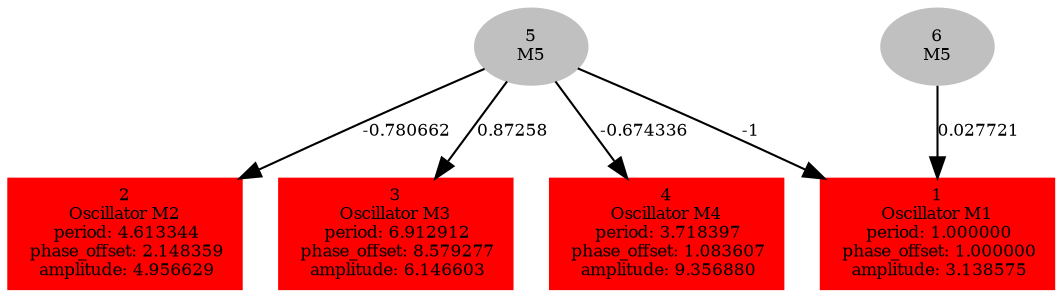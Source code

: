  digraph g{ forcelabels=true;
1 [label=<1<BR />Oscillator M1<BR /> period: 1.000000<BR /> phase_offset: 1.000000<BR /> amplitude: 3.138575>, shape=box,color=red,style=filled,fontsize=8];2 [label=<2<BR />Oscillator M2<BR /> period: 4.613344<BR /> phase_offset: 2.148359<BR /> amplitude: 4.956629>, shape=box,color=red,style=filled,fontsize=8];3 [label=<3<BR />Oscillator M3<BR /> period: 6.912912<BR /> phase_offset: 8.579277<BR /> amplitude: 6.146603>, shape=box,color=red,style=filled,fontsize=8];4 [label=<4<BR />Oscillator M4<BR /> period: 3.718397<BR /> phase_offset: 1.083607<BR /> amplitude: 9.356880>, shape=box,color=red,style=filled,fontsize=8];5[label=<5<BR/>M5>,color="grey",style=filled,fontsize=8];
6[label=<6<BR/>M5>,color="grey",style=filled,fontsize=8];
5 -> 1[label="-1 ",fontsize="8"];
5 -> 2[label="-0.780662 ",fontsize="8"];
5 -> 3[label="0.87258 ",fontsize="8"];
5 -> 4[label="-0.674336 ",fontsize="8"];
6 -> 1[label="0.027721 ",fontsize="8"];
 }
